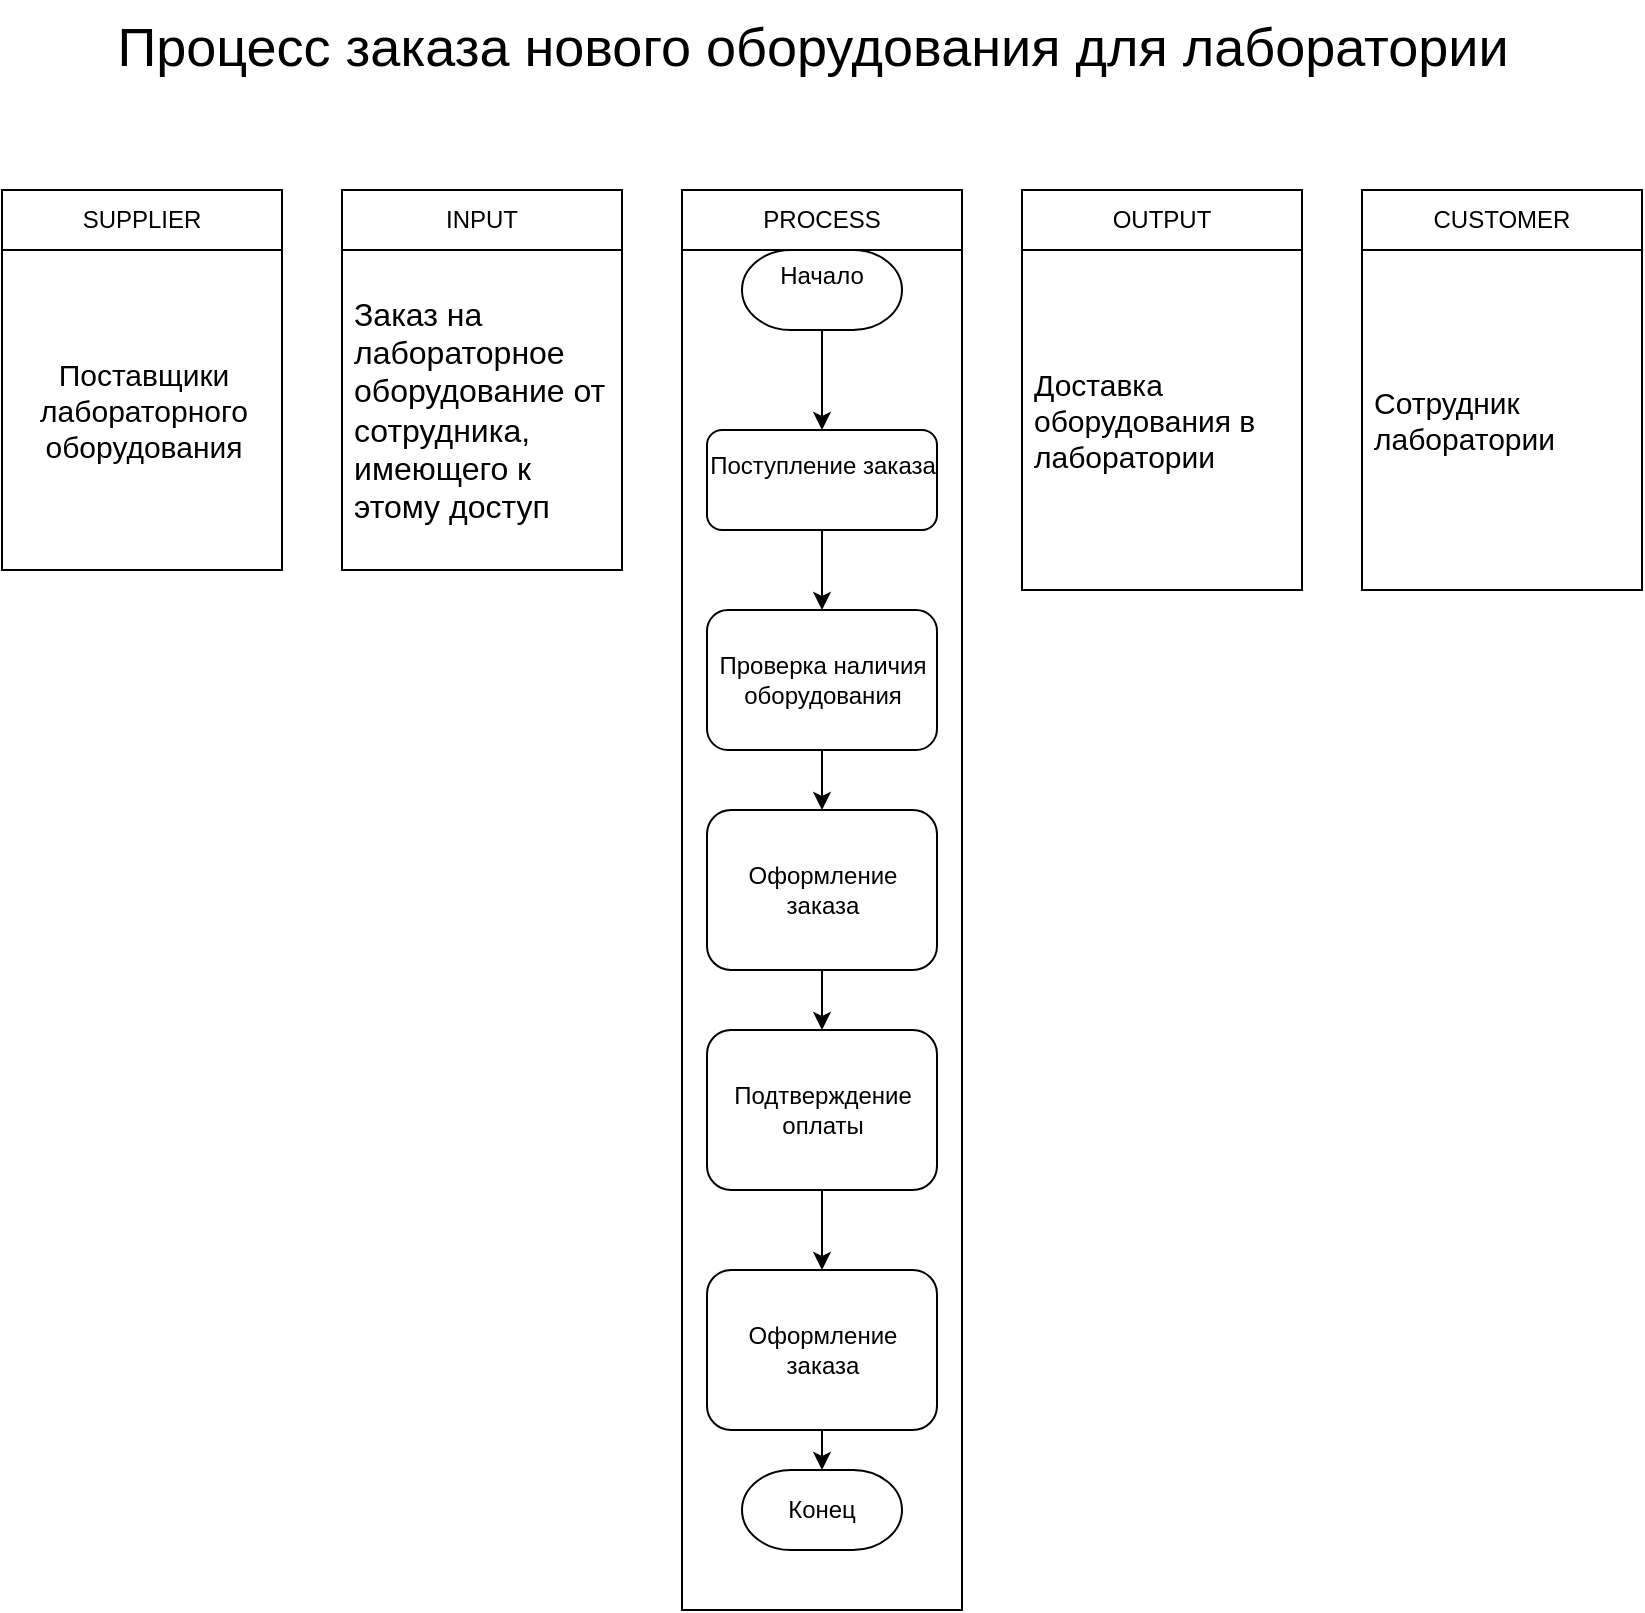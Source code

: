 <mxfile version="24.8.3">
  <diagram id="KFVoaWny9v45ZiVxV1ne" name="Страница 1">
    <mxGraphModel dx="1670" dy="905" grid="1" gridSize="10" guides="1" tooltips="1" connect="1" arrows="1" fold="1" page="1" pageScale="1" pageWidth="1169" pageHeight="827" math="0" shadow="0">
      <root>
        <mxCell id="0" />
        <mxCell id="1" parent="0" />
        <mxCell id="31" value="" style="rounded=0;whiteSpace=wrap;html=1;fillColor=none;" parent="1" vertex="1">
          <mxGeometry x="500" y="390" width="140" height="680" as="geometry" />
        </mxCell>
        <mxCell id="2" value="SUPPLIER" style="swimlane;fontStyle=0;childLayout=stackLayout;horizontal=1;startSize=30;horizontalStack=0;resizeParent=1;resizeParentMax=0;resizeLast=0;collapsible=1;marginBottom=0;whiteSpace=wrap;html=1;" parent="1" vertex="1">
          <mxGeometry x="160" y="360" width="140" height="190" as="geometry" />
        </mxCell>
        <mxCell id="3" value="&lt;div style=&quot;text-align: center; font-size: 15px;&quot;&gt;&lt;span style=&quot;background-color: initial; font-size: 15px;&quot;&gt;Поставщики лабораторного оборудования&lt;/span&gt;&lt;/div&gt;" style="text;strokeColor=none;fillColor=none;align=left;verticalAlign=middle;spacingLeft=4;spacingRight=4;overflow=hidden;points=[[0,0.5],[1,0.5]];portConstraint=eastwest;rotatable=0;whiteSpace=wrap;html=1;fontSize=15;" parent="2" vertex="1">
          <mxGeometry y="30" width="140" height="160" as="geometry" />
        </mxCell>
        <mxCell id="6" value="INPUT" style="swimlane;fontStyle=0;childLayout=stackLayout;horizontal=1;startSize=30;horizontalStack=0;resizeParent=1;resizeParentMax=0;resizeLast=0;collapsible=1;marginBottom=0;whiteSpace=wrap;html=1;" parent="1" vertex="1">
          <mxGeometry x="330" y="360" width="140" height="190" as="geometry" />
        </mxCell>
        <mxCell id="8" value="Заказ на лабораторное оборудование от сотрудника, имеющего к этому доступ" style="text;strokeColor=none;fillColor=none;align=left;verticalAlign=middle;spacingLeft=4;spacingRight=4;overflow=hidden;points=[[0,0.5],[1,0.5]];portConstraint=eastwest;rotatable=0;whiteSpace=wrap;html=1;fontSize=16;" parent="6" vertex="1">
          <mxGeometry y="30" width="140" height="160" as="geometry" />
        </mxCell>
        <mxCell id="10" value="CUSTOMER" style="swimlane;fontStyle=0;childLayout=stackLayout;horizontal=1;startSize=30;horizontalStack=0;resizeParent=1;resizeParentMax=0;resizeLast=0;collapsible=1;marginBottom=0;whiteSpace=wrap;html=1;" parent="1" vertex="1">
          <mxGeometry x="840" y="360" width="140" height="200" as="geometry" />
        </mxCell>
        <mxCell id="11" value="Сотрудник лаборатории" style="text;strokeColor=none;fillColor=none;align=left;verticalAlign=middle;spacingLeft=4;spacingRight=4;overflow=hidden;points=[[0,0.5],[1,0.5]];portConstraint=eastwest;rotatable=0;whiteSpace=wrap;html=1;fontSize=15;" parent="10" vertex="1">
          <mxGeometry y="30" width="140" height="170" as="geometry" />
        </mxCell>
        <mxCell id="13" value="OUTPUT" style="swimlane;fontStyle=0;childLayout=stackLayout;horizontal=1;startSize=30;horizontalStack=0;resizeParent=1;resizeParentMax=0;resizeLast=0;collapsible=1;marginBottom=0;whiteSpace=wrap;html=1;" parent="1" vertex="1">
          <mxGeometry x="670" y="360" width="140" height="200" as="geometry" />
        </mxCell>
        <mxCell id="14" value="Доставка оборудования в лаборатории" style="text;strokeColor=none;fillColor=none;align=left;verticalAlign=middle;spacingLeft=4;spacingRight=4;overflow=hidden;points=[[0,0.5],[1,0.5]];portConstraint=eastwest;rotatable=0;whiteSpace=wrap;html=1;fontSize=15;" parent="13" vertex="1">
          <mxGeometry y="30" width="140" height="170" as="geometry" />
        </mxCell>
        <mxCell id="16" value="PROCESS" style="rounded=0;whiteSpace=wrap;html=1;" parent="1" vertex="1">
          <mxGeometry x="500" y="360" width="140" height="30" as="geometry" />
        </mxCell>
        <mxCell id="19" style="edgeStyle=none;html=1;exitX=0.5;exitY=1;exitDx=0;exitDy=0;exitPerimeter=0;entryX=0.5;entryY=0;entryDx=0;entryDy=0;" parent="1" source="20" target="23" edge="1">
          <mxGeometry relative="1" as="geometry">
            <mxPoint x="570" y="480" as="targetPoint" />
          </mxGeometry>
        </mxCell>
        <mxCell id="20" value="Начало&lt;div&gt;&lt;br&gt;&lt;/div&gt;" style="strokeWidth=1;html=1;shape=mxgraph.flowchart.terminator;whiteSpace=wrap;" parent="1" vertex="1">
          <mxGeometry x="530" y="390" width="80" height="40" as="geometry" />
        </mxCell>
        <mxCell id="21" value="Процесс заказа нового оборудования для лаборатории&lt;div&gt;&lt;br&gt;&lt;/div&gt;" style="text;html=1;align=center;verticalAlign=middle;resizable=0;points=[];autosize=1;strokeColor=none;fillColor=none;fontSize=27;" parent="1" vertex="1">
          <mxGeometry x="205" y="265" width="720" height="80" as="geometry" />
        </mxCell>
        <mxCell id="22" style="edgeStyle=none;html=1;exitX=0.5;exitY=1;exitDx=0;exitDy=0;entryX=0.5;entryY=0;entryDx=0;entryDy=0;" parent="1" source="23" target="25" edge="1">
          <mxGeometry relative="1" as="geometry" />
        </mxCell>
        <mxCell id="23" value="Поступление заказа&lt;div&gt;&lt;br&gt;&lt;/div&gt;" style="rounded=1;whiteSpace=wrap;html=1;" parent="1" vertex="1">
          <mxGeometry x="512.5" y="480" width="115" height="50" as="geometry" />
        </mxCell>
        <mxCell id="24" style="edgeStyle=none;html=1;exitX=0.5;exitY=1;exitDx=0;exitDy=0;entryX=0.5;entryY=0;entryDx=0;entryDy=0;" parent="1" source="25" target="27" edge="1">
          <mxGeometry relative="1" as="geometry" />
        </mxCell>
        <mxCell id="25" value="Проверка наличия оборудования" style="rounded=1;whiteSpace=wrap;html=1;" parent="1" vertex="1">
          <mxGeometry x="512.5" y="570" width="115" height="70" as="geometry" />
        </mxCell>
        <mxCell id="27" value="Оформление заказа" style="rounded=1;whiteSpace=wrap;html=1;" parent="1" vertex="1">
          <mxGeometry x="512.5" y="670" width="115" height="80" as="geometry" />
        </mxCell>
        <mxCell id="28" value="Конец" style="strokeWidth=1;html=1;shape=mxgraph.flowchart.terminator;whiteSpace=wrap;" parent="1" vertex="1">
          <mxGeometry x="530" y="1000" width="80" height="40" as="geometry" />
        </mxCell>
        <mxCell id="7NJlB-rRFb_SJ_PhhA64-31" value="Подтверждение оплаты&lt;span style=&quot;color: rgba(0, 0, 0, 0); font-family: monospace; font-size: 0px; text-align: start; text-wrap: nowrap;&quot;&gt;%3CmxGraphModel%3E%3Croot%3E%3CmxCell%20id%3D%220%22%2F%3E%3CmxCell%20id%3D%221%22%20parent%3D%220%22%2F%3E%3CmxCell%20id%3D%222%22%20value%3D%22%D0%9E%D1%84%D0%BE%D1%80%D0%BC%D0%BB%D0%B5%D0%BD%D0%B8%D0%B5%20%D0%B7%D0%B0%D0%BA%D0%B0%D0%B7%D0%B0%22%20style%3D%22rounded%3D1%3BwhiteSpace%3Dwrap%3Bhtml%3D1%3B%22%20vertex%3D%221%22%20parent%3D%221%22%3E%3CmxGeometry%20x%3D%22512.5%22%20y%3D%22790%22%20width%3D%22115%22%20height%3D%2280%22%20as%3D%22geometry%22%2F%3E%3C%2FmxCell%3E%3C%2Froot%3E%3C%2FmxGraphModel%3E&lt;/span&gt;" style="rounded=1;whiteSpace=wrap;html=1;" vertex="1" parent="1">
          <mxGeometry x="512.5" y="780" width="115" height="80" as="geometry" />
        </mxCell>
        <mxCell id="7NJlB-rRFb_SJ_PhhA64-36" value="" style="endArrow=classic;html=1;rounded=0;entryX=0.5;entryY=0;entryDx=0;entryDy=0;exitX=0.5;exitY=1;exitDx=0;exitDy=0;" edge="1" parent="1" source="27" target="7NJlB-rRFb_SJ_PhhA64-31">
          <mxGeometry width="50" height="50" relative="1" as="geometry">
            <mxPoint x="530" y="800" as="sourcePoint" />
            <mxPoint x="580" y="750" as="targetPoint" />
          </mxGeometry>
        </mxCell>
        <mxCell id="7NJlB-rRFb_SJ_PhhA64-37" value="Оформление заказа" style="rounded=1;whiteSpace=wrap;html=1;" vertex="1" parent="1">
          <mxGeometry x="512.5" y="900" width="115" height="80" as="geometry" />
        </mxCell>
        <mxCell id="7NJlB-rRFb_SJ_PhhA64-39" value="" style="endArrow=classic;html=1;rounded=0;entryX=0.5;entryY=0;entryDx=0;entryDy=0;exitX=0.5;exitY=1;exitDx=0;exitDy=0;" edge="1" parent="1" source="7NJlB-rRFb_SJ_PhhA64-31" target="7NJlB-rRFb_SJ_PhhA64-37">
          <mxGeometry width="50" height="50" relative="1" as="geometry">
            <mxPoint x="440" y="730" as="sourcePoint" />
            <mxPoint x="490" y="680" as="targetPoint" />
          </mxGeometry>
        </mxCell>
        <mxCell id="7NJlB-rRFb_SJ_PhhA64-40" value="" style="endArrow=classic;html=1;rounded=0;entryX=0.5;entryY=0;entryDx=0;entryDy=0;entryPerimeter=0;exitX=0.5;exitY=1;exitDx=0;exitDy=0;" edge="1" parent="1" source="7NJlB-rRFb_SJ_PhhA64-37" target="28">
          <mxGeometry width="50" height="50" relative="1" as="geometry">
            <mxPoint x="440" y="890" as="sourcePoint" />
            <mxPoint x="490" y="840" as="targetPoint" />
          </mxGeometry>
        </mxCell>
      </root>
    </mxGraphModel>
  </diagram>
</mxfile>
